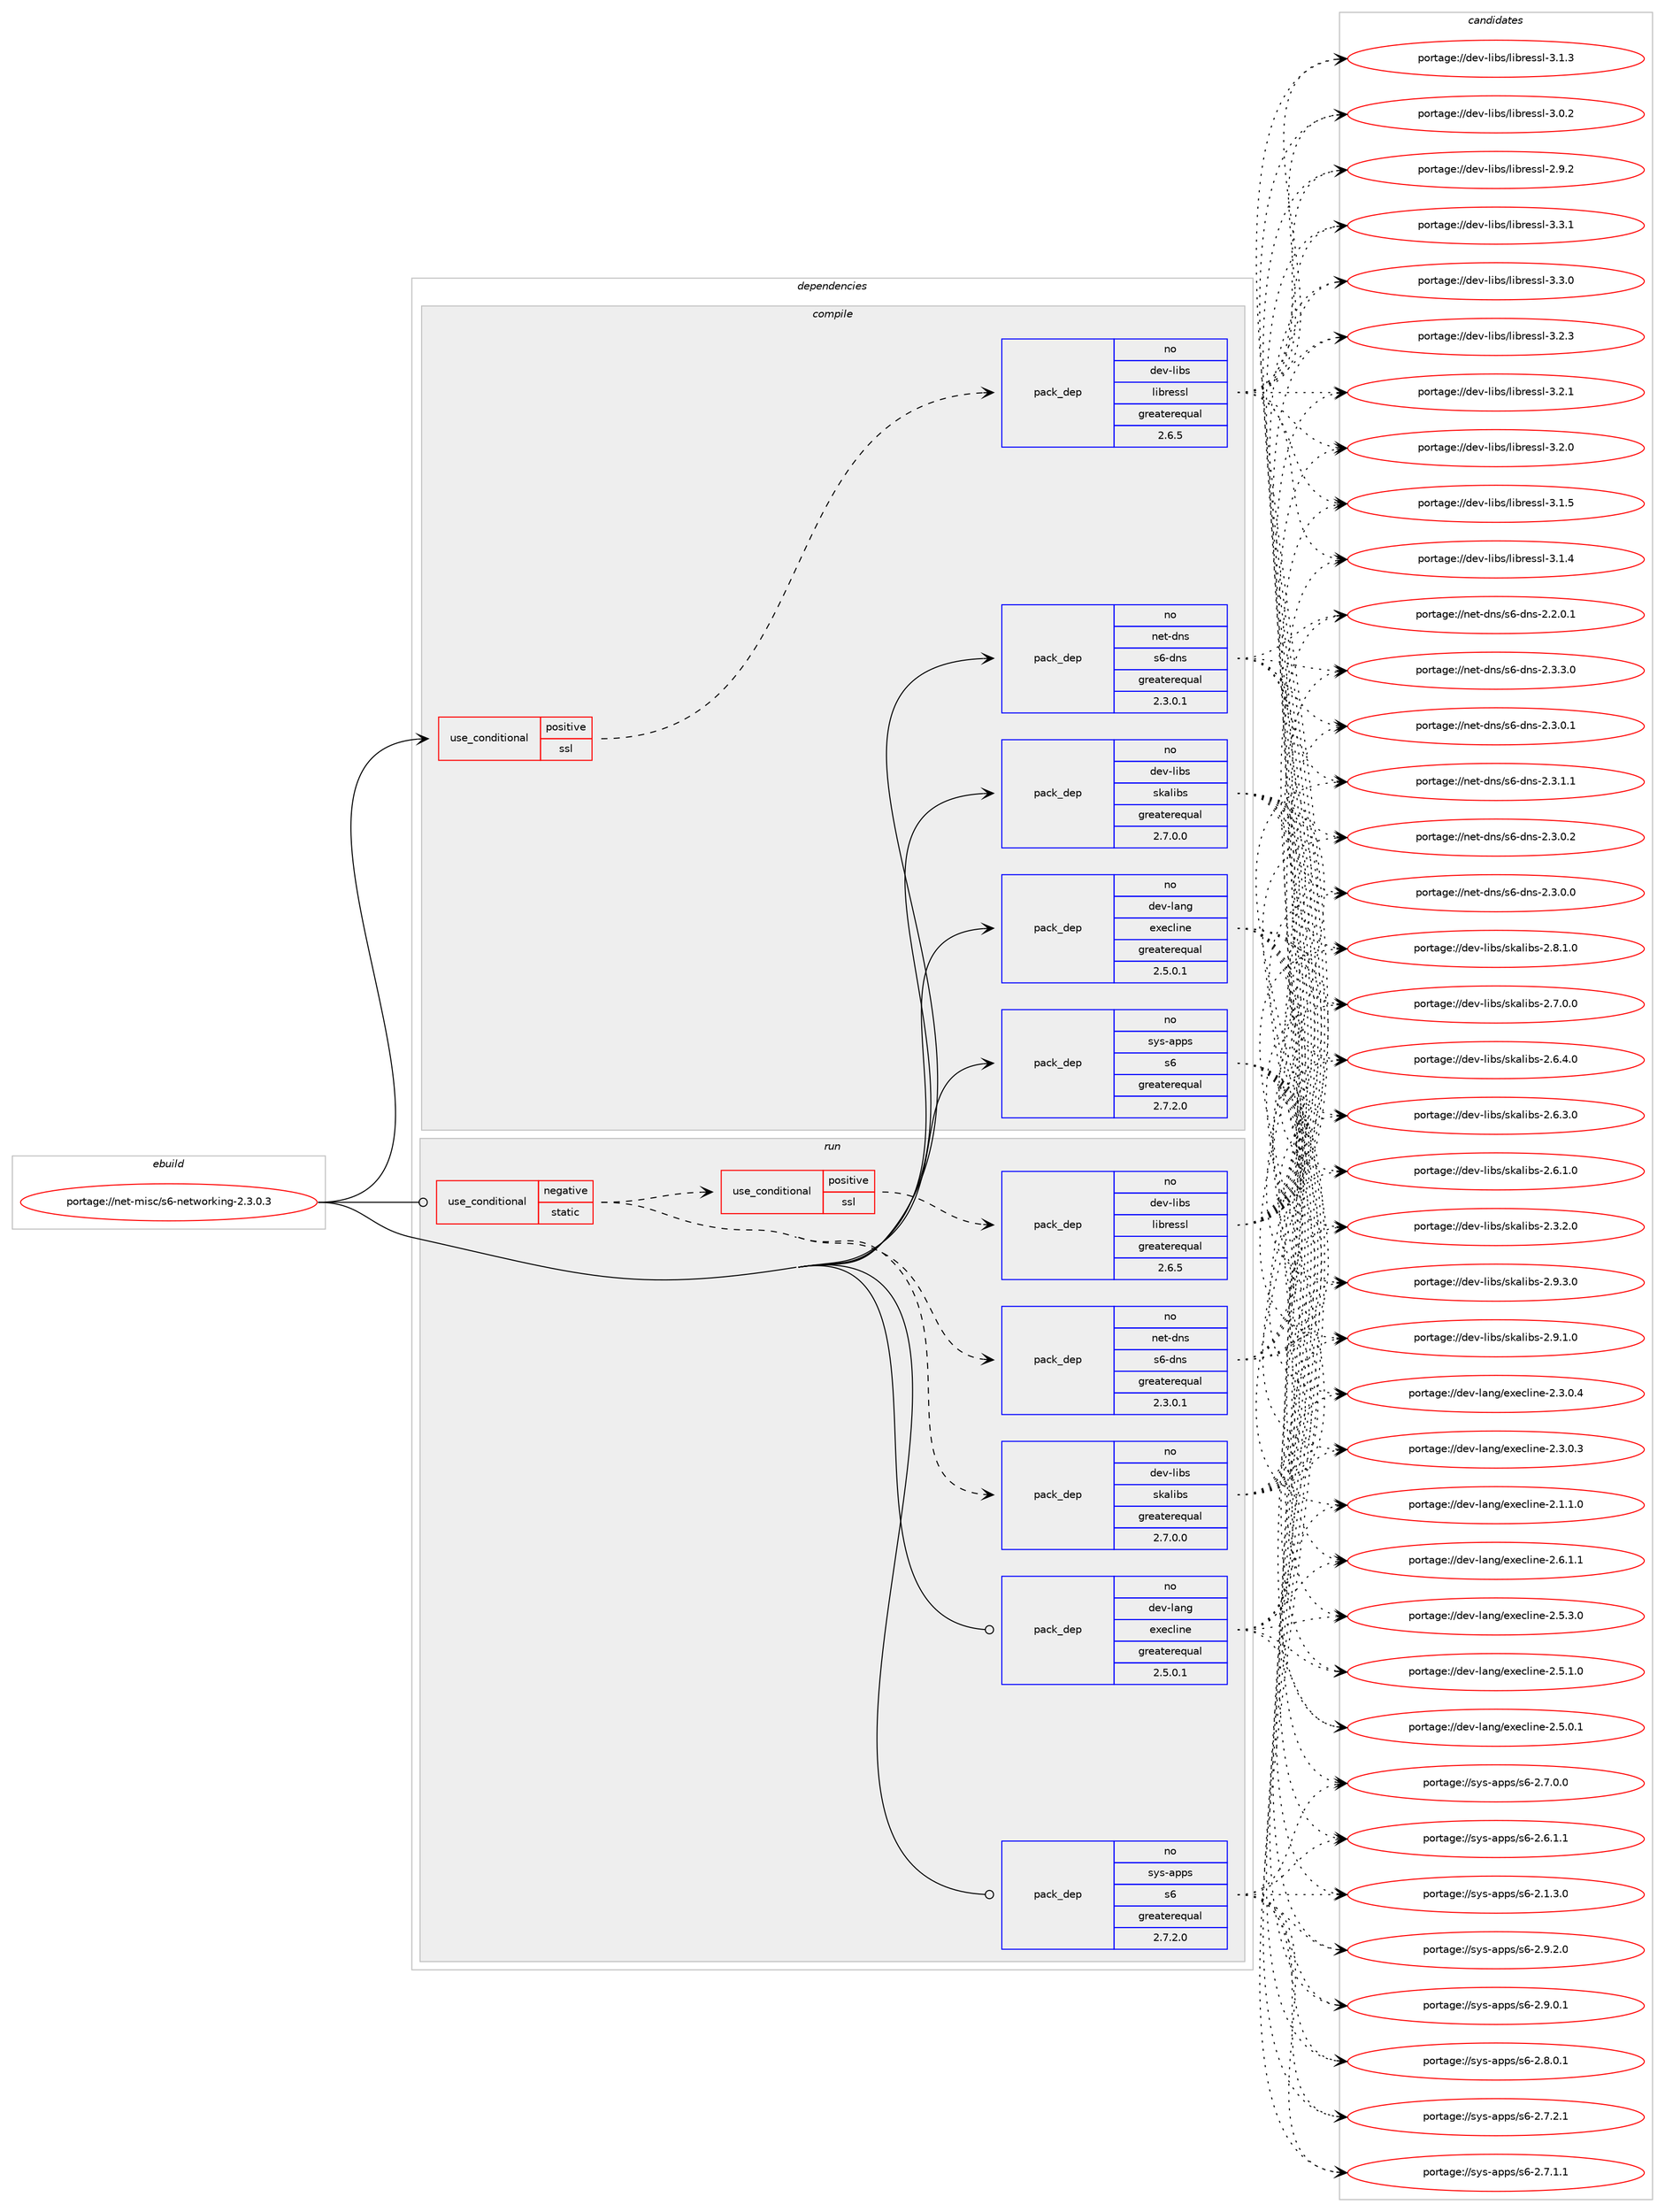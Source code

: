 digraph prolog {

# *************
# Graph options
# *************

newrank=true;
concentrate=true;
compound=true;
graph [rankdir=LR,fontname=Helvetica,fontsize=10,ranksep=1.5];#, ranksep=2.5, nodesep=0.2];
edge  [arrowhead=vee];
node  [fontname=Helvetica,fontsize=10];

# **********
# The ebuild
# **********

subgraph cluster_leftcol {
color=gray;
rank=same;
label=<<i>ebuild</i>>;
id [label="portage://net-misc/s6-networking-2.3.0.3", color=red, width=4, href="../net-misc/s6-networking-2.3.0.3.svg"];
}

# ****************
# The dependencies
# ****************

subgraph cluster_midcol {
color=gray;
label=<<i>dependencies</i>>;
subgraph cluster_compile {
fillcolor="#eeeeee";
style=filled;
label=<<i>compile</i>>;
subgraph cond462 {
dependency2888 [label=<<TABLE BORDER="0" CELLBORDER="1" CELLSPACING="0" CELLPADDING="4"><TR><TD ROWSPAN="3" CELLPADDING="10">use_conditional</TD></TR><TR><TD>positive</TD></TR><TR><TD>ssl</TD></TR></TABLE>>, shape=none, color=red];
subgraph pack2383 {
dependency2889 [label=<<TABLE BORDER="0" CELLBORDER="1" CELLSPACING="0" CELLPADDING="4" WIDTH="220"><TR><TD ROWSPAN="6" CELLPADDING="30">pack_dep</TD></TR><TR><TD WIDTH="110">no</TD></TR><TR><TD>dev-libs</TD></TR><TR><TD>libressl</TD></TR><TR><TD>greaterequal</TD></TR><TR><TD>2.6.5</TD></TR></TABLE>>, shape=none, color=blue];
}
dependency2888:e -> dependency2889:w [weight=20,style="dashed",arrowhead="vee"];
}
id:e -> dependency2888:w [weight=20,style="solid",arrowhead="vee"];
subgraph pack2384 {
dependency2890 [label=<<TABLE BORDER="0" CELLBORDER="1" CELLSPACING="0" CELLPADDING="4" WIDTH="220"><TR><TD ROWSPAN="6" CELLPADDING="30">pack_dep</TD></TR><TR><TD WIDTH="110">no</TD></TR><TR><TD>dev-lang</TD></TR><TR><TD>execline</TD></TR><TR><TD>greaterequal</TD></TR><TR><TD>2.5.0.1</TD></TR></TABLE>>, shape=none, color=blue];
}
id:e -> dependency2890:w [weight=20,style="solid",arrowhead="vee"];
subgraph pack2385 {
dependency2891 [label=<<TABLE BORDER="0" CELLBORDER="1" CELLSPACING="0" CELLPADDING="4" WIDTH="220"><TR><TD ROWSPAN="6" CELLPADDING="30">pack_dep</TD></TR><TR><TD WIDTH="110">no</TD></TR><TR><TD>dev-libs</TD></TR><TR><TD>skalibs</TD></TR><TR><TD>greaterequal</TD></TR><TR><TD>2.7.0.0</TD></TR></TABLE>>, shape=none, color=blue];
}
id:e -> dependency2891:w [weight=20,style="solid",arrowhead="vee"];
subgraph pack2386 {
dependency2892 [label=<<TABLE BORDER="0" CELLBORDER="1" CELLSPACING="0" CELLPADDING="4" WIDTH="220"><TR><TD ROWSPAN="6" CELLPADDING="30">pack_dep</TD></TR><TR><TD WIDTH="110">no</TD></TR><TR><TD>net-dns</TD></TR><TR><TD>s6-dns</TD></TR><TR><TD>greaterequal</TD></TR><TR><TD>2.3.0.1</TD></TR></TABLE>>, shape=none, color=blue];
}
id:e -> dependency2892:w [weight=20,style="solid",arrowhead="vee"];
subgraph pack2387 {
dependency2893 [label=<<TABLE BORDER="0" CELLBORDER="1" CELLSPACING="0" CELLPADDING="4" WIDTH="220"><TR><TD ROWSPAN="6" CELLPADDING="30">pack_dep</TD></TR><TR><TD WIDTH="110">no</TD></TR><TR><TD>sys-apps</TD></TR><TR><TD>s6</TD></TR><TR><TD>greaterequal</TD></TR><TR><TD>2.7.2.0</TD></TR></TABLE>>, shape=none, color=blue];
}
id:e -> dependency2893:w [weight=20,style="solid",arrowhead="vee"];
}
subgraph cluster_compileandrun {
fillcolor="#eeeeee";
style=filled;
label=<<i>compile and run</i>>;
}
subgraph cluster_run {
fillcolor="#eeeeee";
style=filled;
label=<<i>run</i>>;
subgraph cond463 {
dependency2894 [label=<<TABLE BORDER="0" CELLBORDER="1" CELLSPACING="0" CELLPADDING="4"><TR><TD ROWSPAN="3" CELLPADDING="10">use_conditional</TD></TR><TR><TD>negative</TD></TR><TR><TD>static</TD></TR></TABLE>>, shape=none, color=red];
subgraph pack2388 {
dependency2895 [label=<<TABLE BORDER="0" CELLBORDER="1" CELLSPACING="0" CELLPADDING="4" WIDTH="220"><TR><TD ROWSPAN="6" CELLPADDING="30">pack_dep</TD></TR><TR><TD WIDTH="110">no</TD></TR><TR><TD>net-dns</TD></TR><TR><TD>s6-dns</TD></TR><TR><TD>greaterequal</TD></TR><TR><TD>2.3.0.1</TD></TR></TABLE>>, shape=none, color=blue];
}
dependency2894:e -> dependency2895:w [weight=20,style="dashed",arrowhead="vee"];
subgraph pack2389 {
dependency2896 [label=<<TABLE BORDER="0" CELLBORDER="1" CELLSPACING="0" CELLPADDING="4" WIDTH="220"><TR><TD ROWSPAN="6" CELLPADDING="30">pack_dep</TD></TR><TR><TD WIDTH="110">no</TD></TR><TR><TD>dev-libs</TD></TR><TR><TD>skalibs</TD></TR><TR><TD>greaterequal</TD></TR><TR><TD>2.7.0.0</TD></TR></TABLE>>, shape=none, color=blue];
}
dependency2894:e -> dependency2896:w [weight=20,style="dashed",arrowhead="vee"];
subgraph cond464 {
dependency2897 [label=<<TABLE BORDER="0" CELLBORDER="1" CELLSPACING="0" CELLPADDING="4"><TR><TD ROWSPAN="3" CELLPADDING="10">use_conditional</TD></TR><TR><TD>positive</TD></TR><TR><TD>ssl</TD></TR></TABLE>>, shape=none, color=red];
subgraph pack2390 {
dependency2898 [label=<<TABLE BORDER="0" CELLBORDER="1" CELLSPACING="0" CELLPADDING="4" WIDTH="220"><TR><TD ROWSPAN="6" CELLPADDING="30">pack_dep</TD></TR><TR><TD WIDTH="110">no</TD></TR><TR><TD>dev-libs</TD></TR><TR><TD>libressl</TD></TR><TR><TD>greaterequal</TD></TR><TR><TD>2.6.5</TD></TR></TABLE>>, shape=none, color=blue];
}
dependency2897:e -> dependency2898:w [weight=20,style="dashed",arrowhead="vee"];
}
dependency2894:e -> dependency2897:w [weight=20,style="dashed",arrowhead="vee"];
}
id:e -> dependency2894:w [weight=20,style="solid",arrowhead="odot"];
subgraph pack2391 {
dependency2899 [label=<<TABLE BORDER="0" CELLBORDER="1" CELLSPACING="0" CELLPADDING="4" WIDTH="220"><TR><TD ROWSPAN="6" CELLPADDING="30">pack_dep</TD></TR><TR><TD WIDTH="110">no</TD></TR><TR><TD>dev-lang</TD></TR><TR><TD>execline</TD></TR><TR><TD>greaterequal</TD></TR><TR><TD>2.5.0.1</TD></TR></TABLE>>, shape=none, color=blue];
}
id:e -> dependency2899:w [weight=20,style="solid",arrowhead="odot"];
subgraph pack2392 {
dependency2900 [label=<<TABLE BORDER="0" CELLBORDER="1" CELLSPACING="0" CELLPADDING="4" WIDTH="220"><TR><TD ROWSPAN="6" CELLPADDING="30">pack_dep</TD></TR><TR><TD WIDTH="110">no</TD></TR><TR><TD>sys-apps</TD></TR><TR><TD>s6</TD></TR><TR><TD>greaterequal</TD></TR><TR><TD>2.7.2.0</TD></TR></TABLE>>, shape=none, color=blue];
}
id:e -> dependency2900:w [weight=20,style="solid",arrowhead="odot"];
}
}

# **************
# The candidates
# **************

subgraph cluster_choices {
rank=same;
color=gray;
label=<<i>candidates</i>>;

subgraph choice2383 {
color=black;
nodesep=1;
choice10010111845108105981154710810598114101115115108455146514649 [label="portage://dev-libs/libressl-3.3.1", color=red, width=4,href="../dev-libs/libressl-3.3.1.svg"];
choice10010111845108105981154710810598114101115115108455146514648 [label="portage://dev-libs/libressl-3.3.0", color=red, width=4,href="../dev-libs/libressl-3.3.0.svg"];
choice10010111845108105981154710810598114101115115108455146504651 [label="portage://dev-libs/libressl-3.2.3", color=red, width=4,href="../dev-libs/libressl-3.2.3.svg"];
choice10010111845108105981154710810598114101115115108455146504649 [label="portage://dev-libs/libressl-3.2.1", color=red, width=4,href="../dev-libs/libressl-3.2.1.svg"];
choice10010111845108105981154710810598114101115115108455146504648 [label="portage://dev-libs/libressl-3.2.0", color=red, width=4,href="../dev-libs/libressl-3.2.0.svg"];
choice10010111845108105981154710810598114101115115108455146494653 [label="portage://dev-libs/libressl-3.1.5", color=red, width=4,href="../dev-libs/libressl-3.1.5.svg"];
choice10010111845108105981154710810598114101115115108455146494652 [label="portage://dev-libs/libressl-3.1.4", color=red, width=4,href="../dev-libs/libressl-3.1.4.svg"];
choice10010111845108105981154710810598114101115115108455146494651 [label="portage://dev-libs/libressl-3.1.3", color=red, width=4,href="../dev-libs/libressl-3.1.3.svg"];
choice10010111845108105981154710810598114101115115108455146484650 [label="portage://dev-libs/libressl-3.0.2", color=red, width=4,href="../dev-libs/libressl-3.0.2.svg"];
choice10010111845108105981154710810598114101115115108455046574650 [label="portage://dev-libs/libressl-2.9.2", color=red, width=4,href="../dev-libs/libressl-2.9.2.svg"];
dependency2889:e -> choice10010111845108105981154710810598114101115115108455146514649:w [style=dotted,weight="100"];
dependency2889:e -> choice10010111845108105981154710810598114101115115108455146514648:w [style=dotted,weight="100"];
dependency2889:e -> choice10010111845108105981154710810598114101115115108455146504651:w [style=dotted,weight="100"];
dependency2889:e -> choice10010111845108105981154710810598114101115115108455146504649:w [style=dotted,weight="100"];
dependency2889:e -> choice10010111845108105981154710810598114101115115108455146504648:w [style=dotted,weight="100"];
dependency2889:e -> choice10010111845108105981154710810598114101115115108455146494653:w [style=dotted,weight="100"];
dependency2889:e -> choice10010111845108105981154710810598114101115115108455146494652:w [style=dotted,weight="100"];
dependency2889:e -> choice10010111845108105981154710810598114101115115108455146494651:w [style=dotted,weight="100"];
dependency2889:e -> choice10010111845108105981154710810598114101115115108455146484650:w [style=dotted,weight="100"];
dependency2889:e -> choice10010111845108105981154710810598114101115115108455046574650:w [style=dotted,weight="100"];
}
subgraph choice2384 {
color=black;
nodesep=1;
choice100101118451089711010347101120101991081051101014550465446494649 [label="portage://dev-lang/execline-2.6.1.1", color=red, width=4,href="../dev-lang/execline-2.6.1.1.svg"];
choice100101118451089711010347101120101991081051101014550465346514648 [label="portage://dev-lang/execline-2.5.3.0", color=red, width=4,href="../dev-lang/execline-2.5.3.0.svg"];
choice100101118451089711010347101120101991081051101014550465346494648 [label="portage://dev-lang/execline-2.5.1.0", color=red, width=4,href="../dev-lang/execline-2.5.1.0.svg"];
choice100101118451089711010347101120101991081051101014550465346484649 [label="portage://dev-lang/execline-2.5.0.1", color=red, width=4,href="../dev-lang/execline-2.5.0.1.svg"];
choice100101118451089711010347101120101991081051101014550465146484652 [label="portage://dev-lang/execline-2.3.0.4", color=red, width=4,href="../dev-lang/execline-2.3.0.4.svg"];
choice100101118451089711010347101120101991081051101014550465146484651 [label="portage://dev-lang/execline-2.3.0.3", color=red, width=4,href="../dev-lang/execline-2.3.0.3.svg"];
choice100101118451089711010347101120101991081051101014550464946494648 [label="portage://dev-lang/execline-2.1.1.0", color=red, width=4,href="../dev-lang/execline-2.1.1.0.svg"];
dependency2890:e -> choice100101118451089711010347101120101991081051101014550465446494649:w [style=dotted,weight="100"];
dependency2890:e -> choice100101118451089711010347101120101991081051101014550465346514648:w [style=dotted,weight="100"];
dependency2890:e -> choice100101118451089711010347101120101991081051101014550465346494648:w [style=dotted,weight="100"];
dependency2890:e -> choice100101118451089711010347101120101991081051101014550465346484649:w [style=dotted,weight="100"];
dependency2890:e -> choice100101118451089711010347101120101991081051101014550465146484652:w [style=dotted,weight="100"];
dependency2890:e -> choice100101118451089711010347101120101991081051101014550465146484651:w [style=dotted,weight="100"];
dependency2890:e -> choice100101118451089711010347101120101991081051101014550464946494648:w [style=dotted,weight="100"];
}
subgraph choice2385 {
color=black;
nodesep=1;
choice10010111845108105981154711510797108105981154550465746514648 [label="portage://dev-libs/skalibs-2.9.3.0", color=red, width=4,href="../dev-libs/skalibs-2.9.3.0.svg"];
choice10010111845108105981154711510797108105981154550465746494648 [label="portage://dev-libs/skalibs-2.9.1.0", color=red, width=4,href="../dev-libs/skalibs-2.9.1.0.svg"];
choice10010111845108105981154711510797108105981154550465646494648 [label="portage://dev-libs/skalibs-2.8.1.0", color=red, width=4,href="../dev-libs/skalibs-2.8.1.0.svg"];
choice10010111845108105981154711510797108105981154550465546484648 [label="portage://dev-libs/skalibs-2.7.0.0", color=red, width=4,href="../dev-libs/skalibs-2.7.0.0.svg"];
choice10010111845108105981154711510797108105981154550465446524648 [label="portage://dev-libs/skalibs-2.6.4.0", color=red, width=4,href="../dev-libs/skalibs-2.6.4.0.svg"];
choice10010111845108105981154711510797108105981154550465446514648 [label="portage://dev-libs/skalibs-2.6.3.0", color=red, width=4,href="../dev-libs/skalibs-2.6.3.0.svg"];
choice10010111845108105981154711510797108105981154550465446494648 [label="portage://dev-libs/skalibs-2.6.1.0", color=red, width=4,href="../dev-libs/skalibs-2.6.1.0.svg"];
choice10010111845108105981154711510797108105981154550465146504648 [label="portage://dev-libs/skalibs-2.3.2.0", color=red, width=4,href="../dev-libs/skalibs-2.3.2.0.svg"];
dependency2891:e -> choice10010111845108105981154711510797108105981154550465746514648:w [style=dotted,weight="100"];
dependency2891:e -> choice10010111845108105981154711510797108105981154550465746494648:w [style=dotted,weight="100"];
dependency2891:e -> choice10010111845108105981154711510797108105981154550465646494648:w [style=dotted,weight="100"];
dependency2891:e -> choice10010111845108105981154711510797108105981154550465546484648:w [style=dotted,weight="100"];
dependency2891:e -> choice10010111845108105981154711510797108105981154550465446524648:w [style=dotted,weight="100"];
dependency2891:e -> choice10010111845108105981154711510797108105981154550465446514648:w [style=dotted,weight="100"];
dependency2891:e -> choice10010111845108105981154711510797108105981154550465446494648:w [style=dotted,weight="100"];
dependency2891:e -> choice10010111845108105981154711510797108105981154550465146504648:w [style=dotted,weight="100"];
}
subgraph choice2386 {
color=black;
nodesep=1;
choice110101116451001101154711554451001101154550465146514648 [label="portage://net-dns/s6-dns-2.3.3.0", color=red, width=4,href="../net-dns/s6-dns-2.3.3.0.svg"];
choice110101116451001101154711554451001101154550465146494649 [label="portage://net-dns/s6-dns-2.3.1.1", color=red, width=4,href="../net-dns/s6-dns-2.3.1.1.svg"];
choice110101116451001101154711554451001101154550465146484650 [label="portage://net-dns/s6-dns-2.3.0.2", color=red, width=4,href="../net-dns/s6-dns-2.3.0.2.svg"];
choice110101116451001101154711554451001101154550465146484649 [label="portage://net-dns/s6-dns-2.3.0.1", color=red, width=4,href="../net-dns/s6-dns-2.3.0.1.svg"];
choice110101116451001101154711554451001101154550465146484648 [label="portage://net-dns/s6-dns-2.3.0.0", color=red, width=4,href="../net-dns/s6-dns-2.3.0.0.svg"];
choice110101116451001101154711554451001101154550465046484649 [label="portage://net-dns/s6-dns-2.2.0.1", color=red, width=4,href="../net-dns/s6-dns-2.2.0.1.svg"];
dependency2892:e -> choice110101116451001101154711554451001101154550465146514648:w [style=dotted,weight="100"];
dependency2892:e -> choice110101116451001101154711554451001101154550465146494649:w [style=dotted,weight="100"];
dependency2892:e -> choice110101116451001101154711554451001101154550465146484650:w [style=dotted,weight="100"];
dependency2892:e -> choice110101116451001101154711554451001101154550465146484649:w [style=dotted,weight="100"];
dependency2892:e -> choice110101116451001101154711554451001101154550465146484648:w [style=dotted,weight="100"];
dependency2892:e -> choice110101116451001101154711554451001101154550465046484649:w [style=dotted,weight="100"];
}
subgraph choice2387 {
color=black;
nodesep=1;
choice115121115459711211211547115544550465746504648 [label="portage://sys-apps/s6-2.9.2.0", color=red, width=4,href="../sys-apps/s6-2.9.2.0.svg"];
choice115121115459711211211547115544550465746484649 [label="portage://sys-apps/s6-2.9.0.1", color=red, width=4,href="../sys-apps/s6-2.9.0.1.svg"];
choice115121115459711211211547115544550465646484649 [label="portage://sys-apps/s6-2.8.0.1", color=red, width=4,href="../sys-apps/s6-2.8.0.1.svg"];
choice115121115459711211211547115544550465546504649 [label="portage://sys-apps/s6-2.7.2.1", color=red, width=4,href="../sys-apps/s6-2.7.2.1.svg"];
choice115121115459711211211547115544550465546494649 [label="portage://sys-apps/s6-2.7.1.1", color=red, width=4,href="../sys-apps/s6-2.7.1.1.svg"];
choice115121115459711211211547115544550465546484648 [label="portage://sys-apps/s6-2.7.0.0", color=red, width=4,href="../sys-apps/s6-2.7.0.0.svg"];
choice115121115459711211211547115544550465446494649 [label="portage://sys-apps/s6-2.6.1.1", color=red, width=4,href="../sys-apps/s6-2.6.1.1.svg"];
choice115121115459711211211547115544550464946514648 [label="portage://sys-apps/s6-2.1.3.0", color=red, width=4,href="../sys-apps/s6-2.1.3.0.svg"];
dependency2893:e -> choice115121115459711211211547115544550465746504648:w [style=dotted,weight="100"];
dependency2893:e -> choice115121115459711211211547115544550465746484649:w [style=dotted,weight="100"];
dependency2893:e -> choice115121115459711211211547115544550465646484649:w [style=dotted,weight="100"];
dependency2893:e -> choice115121115459711211211547115544550465546504649:w [style=dotted,weight="100"];
dependency2893:e -> choice115121115459711211211547115544550465546494649:w [style=dotted,weight="100"];
dependency2893:e -> choice115121115459711211211547115544550465546484648:w [style=dotted,weight="100"];
dependency2893:e -> choice115121115459711211211547115544550465446494649:w [style=dotted,weight="100"];
dependency2893:e -> choice115121115459711211211547115544550464946514648:w [style=dotted,weight="100"];
}
subgraph choice2388 {
color=black;
nodesep=1;
choice110101116451001101154711554451001101154550465146514648 [label="portage://net-dns/s6-dns-2.3.3.0", color=red, width=4,href="../net-dns/s6-dns-2.3.3.0.svg"];
choice110101116451001101154711554451001101154550465146494649 [label="portage://net-dns/s6-dns-2.3.1.1", color=red, width=4,href="../net-dns/s6-dns-2.3.1.1.svg"];
choice110101116451001101154711554451001101154550465146484650 [label="portage://net-dns/s6-dns-2.3.0.2", color=red, width=4,href="../net-dns/s6-dns-2.3.0.2.svg"];
choice110101116451001101154711554451001101154550465146484649 [label="portage://net-dns/s6-dns-2.3.0.1", color=red, width=4,href="../net-dns/s6-dns-2.3.0.1.svg"];
choice110101116451001101154711554451001101154550465146484648 [label="portage://net-dns/s6-dns-2.3.0.0", color=red, width=4,href="../net-dns/s6-dns-2.3.0.0.svg"];
choice110101116451001101154711554451001101154550465046484649 [label="portage://net-dns/s6-dns-2.2.0.1", color=red, width=4,href="../net-dns/s6-dns-2.2.0.1.svg"];
dependency2895:e -> choice110101116451001101154711554451001101154550465146514648:w [style=dotted,weight="100"];
dependency2895:e -> choice110101116451001101154711554451001101154550465146494649:w [style=dotted,weight="100"];
dependency2895:e -> choice110101116451001101154711554451001101154550465146484650:w [style=dotted,weight="100"];
dependency2895:e -> choice110101116451001101154711554451001101154550465146484649:w [style=dotted,weight="100"];
dependency2895:e -> choice110101116451001101154711554451001101154550465146484648:w [style=dotted,weight="100"];
dependency2895:e -> choice110101116451001101154711554451001101154550465046484649:w [style=dotted,weight="100"];
}
subgraph choice2389 {
color=black;
nodesep=1;
choice10010111845108105981154711510797108105981154550465746514648 [label="portage://dev-libs/skalibs-2.9.3.0", color=red, width=4,href="../dev-libs/skalibs-2.9.3.0.svg"];
choice10010111845108105981154711510797108105981154550465746494648 [label="portage://dev-libs/skalibs-2.9.1.0", color=red, width=4,href="../dev-libs/skalibs-2.9.1.0.svg"];
choice10010111845108105981154711510797108105981154550465646494648 [label="portage://dev-libs/skalibs-2.8.1.0", color=red, width=4,href="../dev-libs/skalibs-2.8.1.0.svg"];
choice10010111845108105981154711510797108105981154550465546484648 [label="portage://dev-libs/skalibs-2.7.0.0", color=red, width=4,href="../dev-libs/skalibs-2.7.0.0.svg"];
choice10010111845108105981154711510797108105981154550465446524648 [label="portage://dev-libs/skalibs-2.6.4.0", color=red, width=4,href="../dev-libs/skalibs-2.6.4.0.svg"];
choice10010111845108105981154711510797108105981154550465446514648 [label="portage://dev-libs/skalibs-2.6.3.0", color=red, width=4,href="../dev-libs/skalibs-2.6.3.0.svg"];
choice10010111845108105981154711510797108105981154550465446494648 [label="portage://dev-libs/skalibs-2.6.1.0", color=red, width=4,href="../dev-libs/skalibs-2.6.1.0.svg"];
choice10010111845108105981154711510797108105981154550465146504648 [label="portage://dev-libs/skalibs-2.3.2.0", color=red, width=4,href="../dev-libs/skalibs-2.3.2.0.svg"];
dependency2896:e -> choice10010111845108105981154711510797108105981154550465746514648:w [style=dotted,weight="100"];
dependency2896:e -> choice10010111845108105981154711510797108105981154550465746494648:w [style=dotted,weight="100"];
dependency2896:e -> choice10010111845108105981154711510797108105981154550465646494648:w [style=dotted,weight="100"];
dependency2896:e -> choice10010111845108105981154711510797108105981154550465546484648:w [style=dotted,weight="100"];
dependency2896:e -> choice10010111845108105981154711510797108105981154550465446524648:w [style=dotted,weight="100"];
dependency2896:e -> choice10010111845108105981154711510797108105981154550465446514648:w [style=dotted,weight="100"];
dependency2896:e -> choice10010111845108105981154711510797108105981154550465446494648:w [style=dotted,weight="100"];
dependency2896:e -> choice10010111845108105981154711510797108105981154550465146504648:w [style=dotted,weight="100"];
}
subgraph choice2390 {
color=black;
nodesep=1;
choice10010111845108105981154710810598114101115115108455146514649 [label="portage://dev-libs/libressl-3.3.1", color=red, width=4,href="../dev-libs/libressl-3.3.1.svg"];
choice10010111845108105981154710810598114101115115108455146514648 [label="portage://dev-libs/libressl-3.3.0", color=red, width=4,href="../dev-libs/libressl-3.3.0.svg"];
choice10010111845108105981154710810598114101115115108455146504651 [label="portage://dev-libs/libressl-3.2.3", color=red, width=4,href="../dev-libs/libressl-3.2.3.svg"];
choice10010111845108105981154710810598114101115115108455146504649 [label="portage://dev-libs/libressl-3.2.1", color=red, width=4,href="../dev-libs/libressl-3.2.1.svg"];
choice10010111845108105981154710810598114101115115108455146504648 [label="portage://dev-libs/libressl-3.2.0", color=red, width=4,href="../dev-libs/libressl-3.2.0.svg"];
choice10010111845108105981154710810598114101115115108455146494653 [label="portage://dev-libs/libressl-3.1.5", color=red, width=4,href="../dev-libs/libressl-3.1.5.svg"];
choice10010111845108105981154710810598114101115115108455146494652 [label="portage://dev-libs/libressl-3.1.4", color=red, width=4,href="../dev-libs/libressl-3.1.4.svg"];
choice10010111845108105981154710810598114101115115108455146494651 [label="portage://dev-libs/libressl-3.1.3", color=red, width=4,href="../dev-libs/libressl-3.1.3.svg"];
choice10010111845108105981154710810598114101115115108455146484650 [label="portage://dev-libs/libressl-3.0.2", color=red, width=4,href="../dev-libs/libressl-3.0.2.svg"];
choice10010111845108105981154710810598114101115115108455046574650 [label="portage://dev-libs/libressl-2.9.2", color=red, width=4,href="../dev-libs/libressl-2.9.2.svg"];
dependency2898:e -> choice10010111845108105981154710810598114101115115108455146514649:w [style=dotted,weight="100"];
dependency2898:e -> choice10010111845108105981154710810598114101115115108455146514648:w [style=dotted,weight="100"];
dependency2898:e -> choice10010111845108105981154710810598114101115115108455146504651:w [style=dotted,weight="100"];
dependency2898:e -> choice10010111845108105981154710810598114101115115108455146504649:w [style=dotted,weight="100"];
dependency2898:e -> choice10010111845108105981154710810598114101115115108455146504648:w [style=dotted,weight="100"];
dependency2898:e -> choice10010111845108105981154710810598114101115115108455146494653:w [style=dotted,weight="100"];
dependency2898:e -> choice10010111845108105981154710810598114101115115108455146494652:w [style=dotted,weight="100"];
dependency2898:e -> choice10010111845108105981154710810598114101115115108455146494651:w [style=dotted,weight="100"];
dependency2898:e -> choice10010111845108105981154710810598114101115115108455146484650:w [style=dotted,weight="100"];
dependency2898:e -> choice10010111845108105981154710810598114101115115108455046574650:w [style=dotted,weight="100"];
}
subgraph choice2391 {
color=black;
nodesep=1;
choice100101118451089711010347101120101991081051101014550465446494649 [label="portage://dev-lang/execline-2.6.1.1", color=red, width=4,href="../dev-lang/execline-2.6.1.1.svg"];
choice100101118451089711010347101120101991081051101014550465346514648 [label="portage://dev-lang/execline-2.5.3.0", color=red, width=4,href="../dev-lang/execline-2.5.3.0.svg"];
choice100101118451089711010347101120101991081051101014550465346494648 [label="portage://dev-lang/execline-2.5.1.0", color=red, width=4,href="../dev-lang/execline-2.5.1.0.svg"];
choice100101118451089711010347101120101991081051101014550465346484649 [label="portage://dev-lang/execline-2.5.0.1", color=red, width=4,href="../dev-lang/execline-2.5.0.1.svg"];
choice100101118451089711010347101120101991081051101014550465146484652 [label="portage://dev-lang/execline-2.3.0.4", color=red, width=4,href="../dev-lang/execline-2.3.0.4.svg"];
choice100101118451089711010347101120101991081051101014550465146484651 [label="portage://dev-lang/execline-2.3.0.3", color=red, width=4,href="../dev-lang/execline-2.3.0.3.svg"];
choice100101118451089711010347101120101991081051101014550464946494648 [label="portage://dev-lang/execline-2.1.1.0", color=red, width=4,href="../dev-lang/execline-2.1.1.0.svg"];
dependency2899:e -> choice100101118451089711010347101120101991081051101014550465446494649:w [style=dotted,weight="100"];
dependency2899:e -> choice100101118451089711010347101120101991081051101014550465346514648:w [style=dotted,weight="100"];
dependency2899:e -> choice100101118451089711010347101120101991081051101014550465346494648:w [style=dotted,weight="100"];
dependency2899:e -> choice100101118451089711010347101120101991081051101014550465346484649:w [style=dotted,weight="100"];
dependency2899:e -> choice100101118451089711010347101120101991081051101014550465146484652:w [style=dotted,weight="100"];
dependency2899:e -> choice100101118451089711010347101120101991081051101014550465146484651:w [style=dotted,weight="100"];
dependency2899:e -> choice100101118451089711010347101120101991081051101014550464946494648:w [style=dotted,weight="100"];
}
subgraph choice2392 {
color=black;
nodesep=1;
choice115121115459711211211547115544550465746504648 [label="portage://sys-apps/s6-2.9.2.0", color=red, width=4,href="../sys-apps/s6-2.9.2.0.svg"];
choice115121115459711211211547115544550465746484649 [label="portage://sys-apps/s6-2.9.0.1", color=red, width=4,href="../sys-apps/s6-2.9.0.1.svg"];
choice115121115459711211211547115544550465646484649 [label="portage://sys-apps/s6-2.8.0.1", color=red, width=4,href="../sys-apps/s6-2.8.0.1.svg"];
choice115121115459711211211547115544550465546504649 [label="portage://sys-apps/s6-2.7.2.1", color=red, width=4,href="../sys-apps/s6-2.7.2.1.svg"];
choice115121115459711211211547115544550465546494649 [label="portage://sys-apps/s6-2.7.1.1", color=red, width=4,href="../sys-apps/s6-2.7.1.1.svg"];
choice115121115459711211211547115544550465546484648 [label="portage://sys-apps/s6-2.7.0.0", color=red, width=4,href="../sys-apps/s6-2.7.0.0.svg"];
choice115121115459711211211547115544550465446494649 [label="portage://sys-apps/s6-2.6.1.1", color=red, width=4,href="../sys-apps/s6-2.6.1.1.svg"];
choice115121115459711211211547115544550464946514648 [label="portage://sys-apps/s6-2.1.3.0", color=red, width=4,href="../sys-apps/s6-2.1.3.0.svg"];
dependency2900:e -> choice115121115459711211211547115544550465746504648:w [style=dotted,weight="100"];
dependency2900:e -> choice115121115459711211211547115544550465746484649:w [style=dotted,weight="100"];
dependency2900:e -> choice115121115459711211211547115544550465646484649:w [style=dotted,weight="100"];
dependency2900:e -> choice115121115459711211211547115544550465546504649:w [style=dotted,weight="100"];
dependency2900:e -> choice115121115459711211211547115544550465546494649:w [style=dotted,weight="100"];
dependency2900:e -> choice115121115459711211211547115544550465546484648:w [style=dotted,weight="100"];
dependency2900:e -> choice115121115459711211211547115544550465446494649:w [style=dotted,weight="100"];
dependency2900:e -> choice115121115459711211211547115544550464946514648:w [style=dotted,weight="100"];
}
}

}
